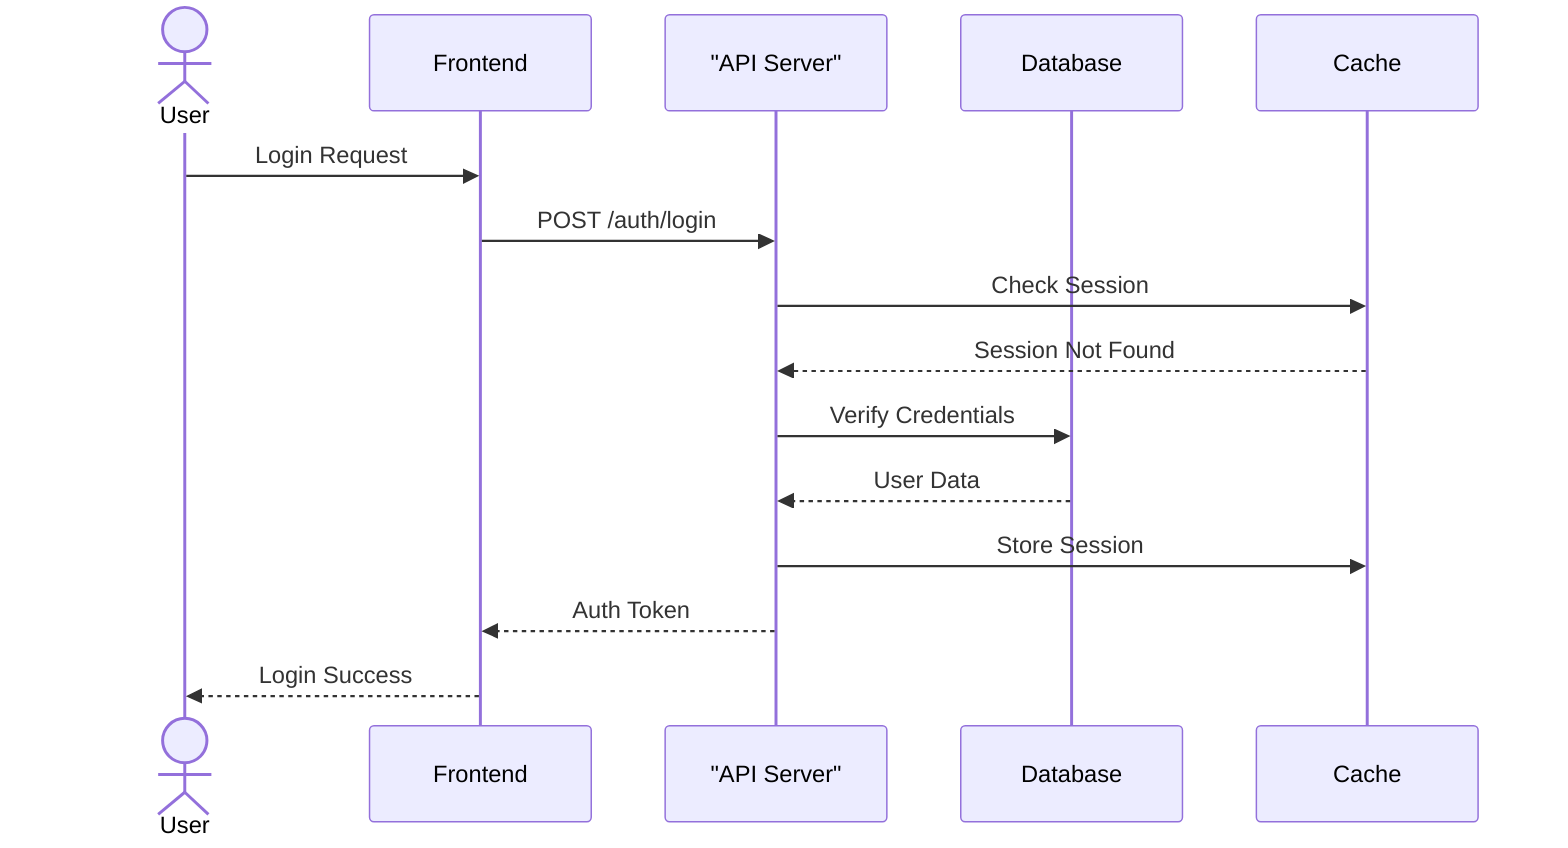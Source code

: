 sequenceDiagram
    actor User
    participant Frontend
    participant "API Server"
    participant Database
    participant Cache

    User->>Frontend: Login Request
    Frontend->>"API Server": POST /auth/login
    "API Server"->>Cache: Check Session
    Cache-->>"API Server": Session Not Found
    "API Server"->>Database: Verify Credentials
    Database-->>"API Server": User Data
    "API Server"->>Cache: Store Session
    "API Server"-->>Frontend: Auth Token
    Frontend-->>User: Login Success